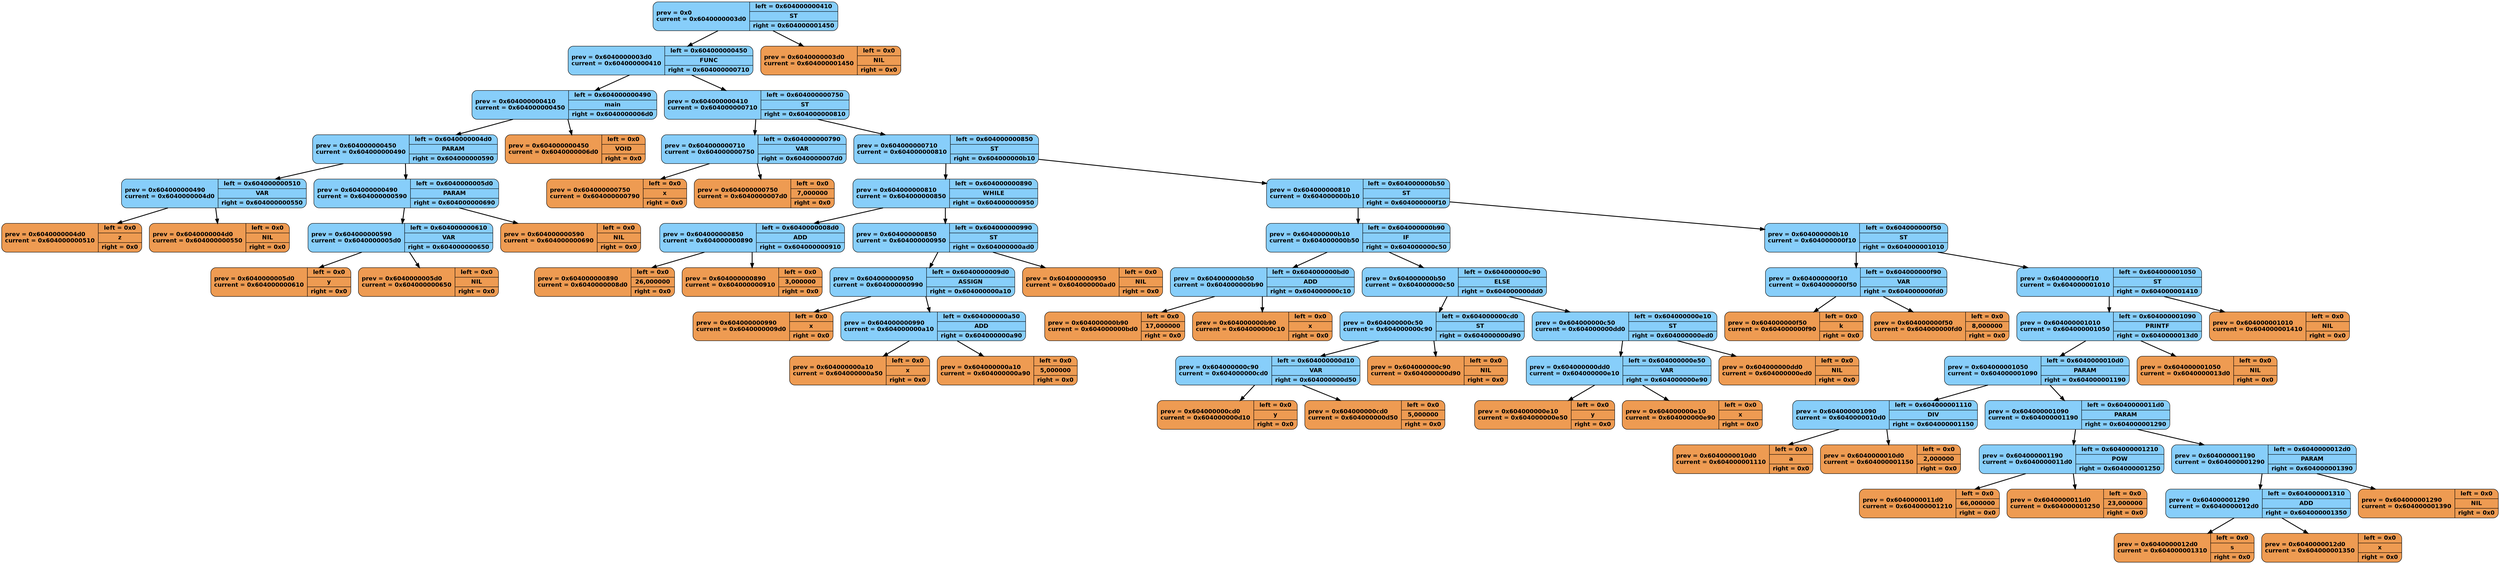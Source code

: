 digraph G
{
	graph [dpi = 250];
	rankdir = TB;
	"0x6040000003d0" [shape = "record", style = "rounded, filled", fontname = "Helvetica-Bold", fillcolor = "#87CEFA",
		label = "prev = 0x0 \lcurrent = 0x6040000003d0 | {<left> left = 0x604000000410| ST | <right> right = 0x604000001450}"]
	 "0x6040000003d0" -> "0x604000000410" [style = "bold"]
	 "0x6040000003d0" -> "0x604000001450" [style = "bold"]
	"0x604000000410" [shape = "record", style = "rounded, filled", fontname = "Helvetica-Bold", fillcolor = "#87CEFA",
		label = "prev = 0x6040000003d0 \lcurrent = 0x604000000410 | {<left> left = 0x604000000450| FUNC | <right> right = 0x604000000710}"]
	 "0x604000000410" -> "0x604000000450" [style = "bold"]
	 "0x604000000410" -> "0x604000000710" [style = "bold"]
	"0x604000000450" [shape = "record", style = "rounded, filled", fontname = "Helvetica-Bold", fillcolor = "#87CEFA",
		label = "prev = 0x604000000410 \lcurrent = 0x604000000450 | {<left> left = 0x604000000490| main | <right> right = 0x6040000006d0}"]
	 "0x604000000450" -> "0x604000000490" [style = "bold"]
	 "0x604000000450" -> "0x6040000006d0" [style = "bold"]
	"0x604000000490" [shape = "record", style = "rounded, filled", fontname = "Helvetica-Bold", fillcolor = "#87CEFA",
		label = "prev = 0x604000000450 \lcurrent = 0x604000000490 | {<left> left = 0x6040000004d0| PARAM | <right> right = 0x604000000590}"]
	 "0x604000000490" -> "0x6040000004d0" [style = "bold"]
	 "0x604000000490" -> "0x604000000590" [style = "bold"]
	"0x6040000004d0" [shape = "record", style = "rounded, filled", fontname = "Helvetica-Bold", fillcolor = "#87CEFA",
		label = "prev = 0x604000000490 \lcurrent = 0x6040000004d0 | {<left> left = 0x604000000510| VAR | <right> right = 0x604000000550}"]
	 "0x6040000004d0" -> "0x604000000510" [style = "bold"]
	 "0x6040000004d0" -> "0x604000000550" [style = "bold"]
	"0x604000000510" [shape = "record", style = "rounded, filled", fontname = "Helvetica-Bold", fillcolor = "#ee9b52",
		label = "prev = 0x6040000004d0 \lcurrent = 0x604000000510 | {<left> left = 0x0| z | <right> right = 0x0}"]
	"0x604000000550" [shape = "record", style = "rounded, filled", fontname = "Helvetica-Bold", fillcolor = "#ee9b52",
		label = "prev = 0x6040000004d0 \lcurrent = 0x604000000550 | {<left> left = 0x0| NIL | <right> right = 0x0}"]
	"0x604000000590" [shape = "record", style = "rounded, filled", fontname = "Helvetica-Bold", fillcolor = "#87CEFA",
		label = "prev = 0x604000000490 \lcurrent = 0x604000000590 | {<left> left = 0x6040000005d0| PARAM | <right> right = 0x604000000690}"]
	 "0x604000000590" -> "0x6040000005d0" [style = "bold"]
	 "0x604000000590" -> "0x604000000690" [style = "bold"]
	"0x6040000005d0" [shape = "record", style = "rounded, filled", fontname = "Helvetica-Bold", fillcolor = "#87CEFA",
		label = "prev = 0x604000000590 \lcurrent = 0x6040000005d0 | {<left> left = 0x604000000610| VAR | <right> right = 0x604000000650}"]
	 "0x6040000005d0" -> "0x604000000610" [style = "bold"]
	 "0x6040000005d0" -> "0x604000000650" [style = "bold"]
	"0x604000000610" [shape = "record", style = "rounded, filled", fontname = "Helvetica-Bold", fillcolor = "#ee9b52",
		label = "prev = 0x6040000005d0 \lcurrent = 0x604000000610 | {<left> left = 0x0| y | <right> right = 0x0}"]
	"0x604000000650" [shape = "record", style = "rounded, filled", fontname = "Helvetica-Bold", fillcolor = "#ee9b52",
		label = "prev = 0x6040000005d0 \lcurrent = 0x604000000650 | {<left> left = 0x0| NIL | <right> right = 0x0}"]
	"0x604000000690" [shape = "record", style = "rounded, filled", fontname = "Helvetica-Bold", fillcolor = "#ee9b52",
		label = "prev = 0x604000000590 \lcurrent = 0x604000000690 | {<left> left = 0x0| NIL | <right> right = 0x0}"]
	"0x6040000006d0" [shape = "record", style = "rounded, filled", fontname = "Helvetica-Bold", fillcolor = "#ee9b52",
		label = "prev = 0x604000000450 \lcurrent = 0x6040000006d0 | {<left> left = 0x0| VOID | <right> right = 0x0}"]
	"0x604000000710" [shape = "record", style = "rounded, filled", fontname = "Helvetica-Bold", fillcolor = "#87CEFA",
		label = "prev = 0x604000000410 \lcurrent = 0x604000000710 | {<left> left = 0x604000000750| ST | <right> right = 0x604000000810}"]
	 "0x604000000710" -> "0x604000000750" [style = "bold"]
	 "0x604000000710" -> "0x604000000810" [style = "bold"]
	"0x604000000750" [shape = "record", style = "rounded, filled", fontname = "Helvetica-Bold", fillcolor = "#87CEFA",
		label = "prev = 0x604000000710 \lcurrent = 0x604000000750 | {<left> left = 0x604000000790| VAR | <right> right = 0x6040000007d0}"]
	 "0x604000000750" -> "0x604000000790" [style = "bold"]
	 "0x604000000750" -> "0x6040000007d0" [style = "bold"]
	"0x604000000790" [shape = "record", style = "rounded, filled", fontname = "Helvetica-Bold", fillcolor = "#ee9b52",
		label = "prev = 0x604000000750 \lcurrent = 0x604000000790 | {<left> left = 0x0| x | <right> right = 0x0}"]
	"0x6040000007d0" [shape = "record", style = "rounded, filled", fontname = "Helvetica-Bold", fillcolor = "#ee9b52",
		label = "prev = 0x604000000750 \lcurrent = 0x6040000007d0 | {<left> left = 0x0| 7,000000 | <right> right = 0x0}"]
	"0x604000000810" [shape = "record", style = "rounded, filled", fontname = "Helvetica-Bold", fillcolor = "#87CEFA",
		label = "prev = 0x604000000710 \lcurrent = 0x604000000810 | {<left> left = 0x604000000850| ST | <right> right = 0x604000000b10}"]
	 "0x604000000810" -> "0x604000000850" [style = "bold"]
	 "0x604000000810" -> "0x604000000b10" [style = "bold"]
	"0x604000000850" [shape = "record", style = "rounded, filled", fontname = "Helvetica-Bold", fillcolor = "#87CEFA",
		label = "prev = 0x604000000810 \lcurrent = 0x604000000850 | {<left> left = 0x604000000890| WHILE | <right> right = 0x604000000950}"]
	 "0x604000000850" -> "0x604000000890" [style = "bold"]
	 "0x604000000850" -> "0x604000000950" [style = "bold"]
	"0x604000000890" [shape = "record", style = "rounded, filled", fontname = "Helvetica-Bold", fillcolor = "#87CEFA",
		label = "prev = 0x604000000850 \lcurrent = 0x604000000890 | {<left> left = 0x6040000008d0| ADD | <right> right = 0x604000000910}"]
	 "0x604000000890" -> "0x6040000008d0" [style = "bold"]
	 "0x604000000890" -> "0x604000000910" [style = "bold"]
	"0x6040000008d0" [shape = "record", style = "rounded, filled", fontname = "Helvetica-Bold", fillcolor = "#ee9b52",
		label = "prev = 0x604000000890 \lcurrent = 0x6040000008d0 | {<left> left = 0x0| 26,000000 | <right> right = 0x0}"]
	"0x604000000910" [shape = "record", style = "rounded, filled", fontname = "Helvetica-Bold", fillcolor = "#ee9b52",
		label = "prev = 0x604000000890 \lcurrent = 0x604000000910 | {<left> left = 0x0| 3,000000 | <right> right = 0x0}"]
	"0x604000000950" [shape = "record", style = "rounded, filled", fontname = "Helvetica-Bold", fillcolor = "#87CEFA",
		label = "prev = 0x604000000850 \lcurrent = 0x604000000950 | {<left> left = 0x604000000990| ST | <right> right = 0x604000000ad0}"]
	 "0x604000000950" -> "0x604000000990" [style = "bold"]
	 "0x604000000950" -> "0x604000000ad0" [style = "bold"]
	"0x604000000990" [shape = "record", style = "rounded, filled", fontname = "Helvetica-Bold", fillcolor = "#87CEFA",
		label = "prev = 0x604000000950 \lcurrent = 0x604000000990 | {<left> left = 0x6040000009d0| ASSIGN | <right> right = 0x604000000a10}"]
	 "0x604000000990" -> "0x6040000009d0" [style = "bold"]
	 "0x604000000990" -> "0x604000000a10" [style = "bold"]
	"0x6040000009d0" [shape = "record", style = "rounded, filled", fontname = "Helvetica-Bold", fillcolor = "#ee9b52",
		label = "prev = 0x604000000990 \lcurrent = 0x6040000009d0 | {<left> left = 0x0| x | <right> right = 0x0}"]
	"0x604000000a10" [shape = "record", style = "rounded, filled", fontname = "Helvetica-Bold", fillcolor = "#87CEFA",
		label = "prev = 0x604000000990 \lcurrent = 0x604000000a10 | {<left> left = 0x604000000a50| ADD | <right> right = 0x604000000a90}"]
	 "0x604000000a10" -> "0x604000000a50" [style = "bold"]
	 "0x604000000a10" -> "0x604000000a90" [style = "bold"]
	"0x604000000a50" [shape = "record", style = "rounded, filled", fontname = "Helvetica-Bold", fillcolor = "#ee9b52",
		label = "prev = 0x604000000a10 \lcurrent = 0x604000000a50 | {<left> left = 0x0| x | <right> right = 0x0}"]
	"0x604000000a90" [shape = "record", style = "rounded, filled", fontname = "Helvetica-Bold", fillcolor = "#ee9b52",
		label = "prev = 0x604000000a10 \lcurrent = 0x604000000a90 | {<left> left = 0x0| 5,000000 | <right> right = 0x0}"]
	"0x604000000ad0" [shape = "record", style = "rounded, filled", fontname = "Helvetica-Bold", fillcolor = "#ee9b52",
		label = "prev = 0x604000000950 \lcurrent = 0x604000000ad0 | {<left> left = 0x0| NIL | <right> right = 0x0}"]
	"0x604000000b10" [shape = "record", style = "rounded, filled", fontname = "Helvetica-Bold", fillcolor = "#87CEFA",
		label = "prev = 0x604000000810 \lcurrent = 0x604000000b10 | {<left> left = 0x604000000b50| ST | <right> right = 0x604000000f10}"]
	 "0x604000000b10" -> "0x604000000b50" [style = "bold"]
	 "0x604000000b10" -> "0x604000000f10" [style = "bold"]
	"0x604000000b50" [shape = "record", style = "rounded, filled", fontname = "Helvetica-Bold", fillcolor = "#87CEFA",
		label = "prev = 0x604000000b10 \lcurrent = 0x604000000b50 | {<left> left = 0x604000000b90| IF | <right> right = 0x604000000c50}"]
	 "0x604000000b50" -> "0x604000000b90" [style = "bold"]
	 "0x604000000b50" -> "0x604000000c50" [style = "bold"]
	"0x604000000b90" [shape = "record", style = "rounded, filled", fontname = "Helvetica-Bold", fillcolor = "#87CEFA",
		label = "prev = 0x604000000b50 \lcurrent = 0x604000000b90 | {<left> left = 0x604000000bd0| ADD | <right> right = 0x604000000c10}"]
	 "0x604000000b90" -> "0x604000000bd0" [style = "bold"]
	 "0x604000000b90" -> "0x604000000c10" [style = "bold"]
	"0x604000000bd0" [shape = "record", style = "rounded, filled", fontname = "Helvetica-Bold", fillcolor = "#ee9b52",
		label = "prev = 0x604000000b90 \lcurrent = 0x604000000bd0 | {<left> left = 0x0| 17,000000 | <right> right = 0x0}"]
	"0x604000000c10" [shape = "record", style = "rounded, filled", fontname = "Helvetica-Bold", fillcolor = "#ee9b52",
		label = "prev = 0x604000000b90 \lcurrent = 0x604000000c10 | {<left> left = 0x0| x | <right> right = 0x0}"]
	"0x604000000c50" [shape = "record", style = "rounded, filled", fontname = "Helvetica-Bold", fillcolor = "#87CEFA",
		label = "prev = 0x604000000b50 \lcurrent = 0x604000000c50 | {<left> left = 0x604000000c90| ELSE | <right> right = 0x604000000dd0}"]
	 "0x604000000c50" -> "0x604000000c90" [style = "bold"]
	 "0x604000000c50" -> "0x604000000dd0" [style = "bold"]
	"0x604000000c90" [shape = "record", style = "rounded, filled", fontname = "Helvetica-Bold", fillcolor = "#87CEFA",
		label = "prev = 0x604000000c50 \lcurrent = 0x604000000c90 | {<left> left = 0x604000000cd0| ST | <right> right = 0x604000000d90}"]
	 "0x604000000c90" -> "0x604000000cd0" [style = "bold"]
	 "0x604000000c90" -> "0x604000000d90" [style = "bold"]
	"0x604000000cd0" [shape = "record", style = "rounded, filled", fontname = "Helvetica-Bold", fillcolor = "#87CEFA",
		label = "prev = 0x604000000c90 \lcurrent = 0x604000000cd0 | {<left> left = 0x604000000d10| VAR | <right> right = 0x604000000d50}"]
	 "0x604000000cd0" -> "0x604000000d10" [style = "bold"]
	 "0x604000000cd0" -> "0x604000000d50" [style = "bold"]
	"0x604000000d10" [shape = "record", style = "rounded, filled", fontname = "Helvetica-Bold", fillcolor = "#ee9b52",
		label = "prev = 0x604000000cd0 \lcurrent = 0x604000000d10 | {<left> left = 0x0| y | <right> right = 0x0}"]
	"0x604000000d50" [shape = "record", style = "rounded, filled", fontname = "Helvetica-Bold", fillcolor = "#ee9b52",
		label = "prev = 0x604000000cd0 \lcurrent = 0x604000000d50 | {<left> left = 0x0| 5,000000 | <right> right = 0x0}"]
	"0x604000000d90" [shape = "record", style = "rounded, filled", fontname = "Helvetica-Bold", fillcolor = "#ee9b52",
		label = "prev = 0x604000000c90 \lcurrent = 0x604000000d90 | {<left> left = 0x0| NIL | <right> right = 0x0}"]
	"0x604000000dd0" [shape = "record", style = "rounded, filled", fontname = "Helvetica-Bold", fillcolor = "#87CEFA",
		label = "prev = 0x604000000c50 \lcurrent = 0x604000000dd0 | {<left> left = 0x604000000e10| ST | <right> right = 0x604000000ed0}"]
	 "0x604000000dd0" -> "0x604000000e10" [style = "bold"]
	 "0x604000000dd0" -> "0x604000000ed0" [style = "bold"]
	"0x604000000e10" [shape = "record", style = "rounded, filled", fontname = "Helvetica-Bold", fillcolor = "#87CEFA",
		label = "prev = 0x604000000dd0 \lcurrent = 0x604000000e10 | {<left> left = 0x604000000e50| VAR | <right> right = 0x604000000e90}"]
	 "0x604000000e10" -> "0x604000000e50" [style = "bold"]
	 "0x604000000e10" -> "0x604000000e90" [style = "bold"]
	"0x604000000e50" [shape = "record", style = "rounded, filled", fontname = "Helvetica-Bold", fillcolor = "#ee9b52",
		label = "prev = 0x604000000e10 \lcurrent = 0x604000000e50 | {<left> left = 0x0| y | <right> right = 0x0}"]
	"0x604000000e90" [shape = "record", style = "rounded, filled", fontname = "Helvetica-Bold", fillcolor = "#ee9b52",
		label = "prev = 0x604000000e10 \lcurrent = 0x604000000e90 | {<left> left = 0x0| x | <right> right = 0x0}"]
	"0x604000000ed0" [shape = "record", style = "rounded, filled", fontname = "Helvetica-Bold", fillcolor = "#ee9b52",
		label = "prev = 0x604000000dd0 \lcurrent = 0x604000000ed0 | {<left> left = 0x0| NIL | <right> right = 0x0}"]
	"0x604000000f10" [shape = "record", style = "rounded, filled", fontname = "Helvetica-Bold", fillcolor = "#87CEFA",
		label = "prev = 0x604000000b10 \lcurrent = 0x604000000f10 | {<left> left = 0x604000000f50| ST | <right> right = 0x604000001010}"]
	 "0x604000000f10" -> "0x604000000f50" [style = "bold"]
	 "0x604000000f10" -> "0x604000001010" [style = "bold"]
	"0x604000000f50" [shape = "record", style = "rounded, filled", fontname = "Helvetica-Bold", fillcolor = "#87CEFA",
		label = "prev = 0x604000000f10 \lcurrent = 0x604000000f50 | {<left> left = 0x604000000f90| VAR | <right> right = 0x604000000fd0}"]
	 "0x604000000f50" -> "0x604000000f90" [style = "bold"]
	 "0x604000000f50" -> "0x604000000fd0" [style = "bold"]
	"0x604000000f90" [shape = "record", style = "rounded, filled", fontname = "Helvetica-Bold", fillcolor = "#ee9b52",
		label = "prev = 0x604000000f50 \lcurrent = 0x604000000f90 | {<left> left = 0x0| k | <right> right = 0x0}"]
	"0x604000000fd0" [shape = "record", style = "rounded, filled", fontname = "Helvetica-Bold", fillcolor = "#ee9b52",
		label = "prev = 0x604000000f50 \lcurrent = 0x604000000fd0 | {<left> left = 0x0| 8,000000 | <right> right = 0x0}"]
	"0x604000001010" [shape = "record", style = "rounded, filled", fontname = "Helvetica-Bold", fillcolor = "#87CEFA",
		label = "prev = 0x604000000f10 \lcurrent = 0x604000001010 | {<left> left = 0x604000001050| ST | <right> right = 0x604000001410}"]
	 "0x604000001010" -> "0x604000001050" [style = "bold"]
	 "0x604000001010" -> "0x604000001410" [style = "bold"]
	"0x604000001050" [shape = "record", style = "rounded, filled", fontname = "Helvetica-Bold", fillcolor = "#87CEFA",
		label = "prev = 0x604000001010 \lcurrent = 0x604000001050 | {<left> left = 0x604000001090| PRINTF | <right> right = 0x6040000013d0}"]
	 "0x604000001050" -> "0x604000001090" [style = "bold"]
	 "0x604000001050" -> "0x6040000013d0" [style = "bold"]
	"0x604000001090" [shape = "record", style = "rounded, filled", fontname = "Helvetica-Bold", fillcolor = "#87CEFA",
		label = "prev = 0x604000001050 \lcurrent = 0x604000001090 | {<left> left = 0x6040000010d0| PARAM | <right> right = 0x604000001190}"]
	 "0x604000001090" -> "0x6040000010d0" [style = "bold"]
	 "0x604000001090" -> "0x604000001190" [style = "bold"]
	"0x6040000010d0" [shape = "record", style = "rounded, filled", fontname = "Helvetica-Bold", fillcolor = "#87CEFA",
		label = "prev = 0x604000001090 \lcurrent = 0x6040000010d0 | {<left> left = 0x604000001110| DIV | <right> right = 0x604000001150}"]
	 "0x6040000010d0" -> "0x604000001110" [style = "bold"]
	 "0x6040000010d0" -> "0x604000001150" [style = "bold"]
	"0x604000001110" [shape = "record", style = "rounded, filled", fontname = "Helvetica-Bold", fillcolor = "#ee9b52",
		label = "prev = 0x6040000010d0 \lcurrent = 0x604000001110 | {<left> left = 0x0| a | <right> right = 0x0}"]
	"0x604000001150" [shape = "record", style = "rounded, filled", fontname = "Helvetica-Bold", fillcolor = "#ee9b52",
		label = "prev = 0x6040000010d0 \lcurrent = 0x604000001150 | {<left> left = 0x0| 2,000000 | <right> right = 0x0}"]
	"0x604000001190" [shape = "record", style = "rounded, filled", fontname = "Helvetica-Bold", fillcolor = "#87CEFA",
		label = "prev = 0x604000001090 \lcurrent = 0x604000001190 | {<left> left = 0x6040000011d0| PARAM | <right> right = 0x604000001290}"]
	 "0x604000001190" -> "0x6040000011d0" [style = "bold"]
	 "0x604000001190" -> "0x604000001290" [style = "bold"]
	"0x6040000011d0" [shape = "record", style = "rounded, filled", fontname = "Helvetica-Bold", fillcolor = "#87CEFA",
		label = "prev = 0x604000001190 \lcurrent = 0x6040000011d0 | {<left> left = 0x604000001210| POW | <right> right = 0x604000001250}"]
	 "0x6040000011d0" -> "0x604000001210" [style = "bold"]
	 "0x6040000011d0" -> "0x604000001250" [style = "bold"]
	"0x604000001210" [shape = "record", style = "rounded, filled", fontname = "Helvetica-Bold", fillcolor = "#ee9b52",
		label = "prev = 0x6040000011d0 \lcurrent = 0x604000001210 | {<left> left = 0x0| 66,000000 | <right> right = 0x0}"]
	"0x604000001250" [shape = "record", style = "rounded, filled", fontname = "Helvetica-Bold", fillcolor = "#ee9b52",
		label = "prev = 0x6040000011d0 \lcurrent = 0x604000001250 | {<left> left = 0x0| 23,000000 | <right> right = 0x0}"]
	"0x604000001290" [shape = "record", style = "rounded, filled", fontname = "Helvetica-Bold", fillcolor = "#87CEFA",
		label = "prev = 0x604000001190 \lcurrent = 0x604000001290 | {<left> left = 0x6040000012d0| PARAM | <right> right = 0x604000001390}"]
	 "0x604000001290" -> "0x6040000012d0" [style = "bold"]
	 "0x604000001290" -> "0x604000001390" [style = "bold"]
	"0x6040000012d0" [shape = "record", style = "rounded, filled", fontname = "Helvetica-Bold", fillcolor = "#87CEFA",
		label = "prev = 0x604000001290 \lcurrent = 0x6040000012d0 | {<left> left = 0x604000001310| ADD | <right> right = 0x604000001350}"]
	 "0x6040000012d0" -> "0x604000001310" [style = "bold"]
	 "0x6040000012d0" -> "0x604000001350" [style = "bold"]
	"0x604000001310" [shape = "record", style = "rounded, filled", fontname = "Helvetica-Bold", fillcolor = "#ee9b52",
		label = "prev = 0x6040000012d0 \lcurrent = 0x604000001310 | {<left> left = 0x0| s | <right> right = 0x0}"]
	"0x604000001350" [shape = "record", style = "rounded, filled", fontname = "Helvetica-Bold", fillcolor = "#ee9b52",
		label = "prev = 0x6040000012d0 \lcurrent = 0x604000001350 | {<left> left = 0x0| x | <right> right = 0x0}"]
	"0x604000001390" [shape = "record", style = "rounded, filled", fontname = "Helvetica-Bold", fillcolor = "#ee9b52",
		label = "prev = 0x604000001290 \lcurrent = 0x604000001390 | {<left> left = 0x0| NIL | <right> right = 0x0}"]
	"0x6040000013d0" [shape = "record", style = "rounded, filled", fontname = "Helvetica-Bold", fillcolor = "#ee9b52",
		label = "prev = 0x604000001050 \lcurrent = 0x6040000013d0 | {<left> left = 0x0| NIL | <right> right = 0x0}"]
	"0x604000001410" [shape = "record", style = "rounded, filled", fontname = "Helvetica-Bold", fillcolor = "#ee9b52",
		label = "prev = 0x604000001010 \lcurrent = 0x604000001410 | {<left> left = 0x0| NIL | <right> right = 0x0}"]
	"0x604000001450" [shape = "record", style = "rounded, filled", fontname = "Helvetica-Bold", fillcolor = "#ee9b52",
		label = "prev = 0x6040000003d0 \lcurrent = 0x604000001450 | {<left> left = 0x0| NIL | <right> right = 0x0}"]

}
